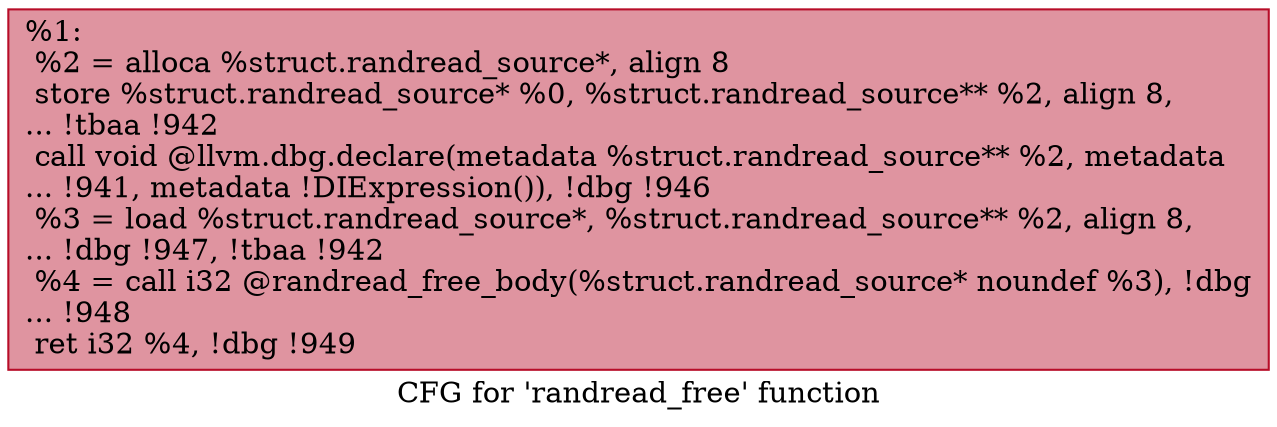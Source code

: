 digraph "CFG for 'randread_free' function" {
	label="CFG for 'randread_free' function";

	Node0x24f6c90 [shape=record,color="#b70d28ff", style=filled, fillcolor="#b70d2870",label="{%1:\l  %2 = alloca %struct.randread_source*, align 8\l  store %struct.randread_source* %0, %struct.randread_source** %2, align 8,\l... !tbaa !942\l  call void @llvm.dbg.declare(metadata %struct.randread_source** %2, metadata\l... !941, metadata !DIExpression()), !dbg !946\l  %3 = load %struct.randread_source*, %struct.randread_source** %2, align 8,\l... !dbg !947, !tbaa !942\l  %4 = call i32 @randread_free_body(%struct.randread_source* noundef %3), !dbg\l... !948\l  ret i32 %4, !dbg !949\l}"];
}
